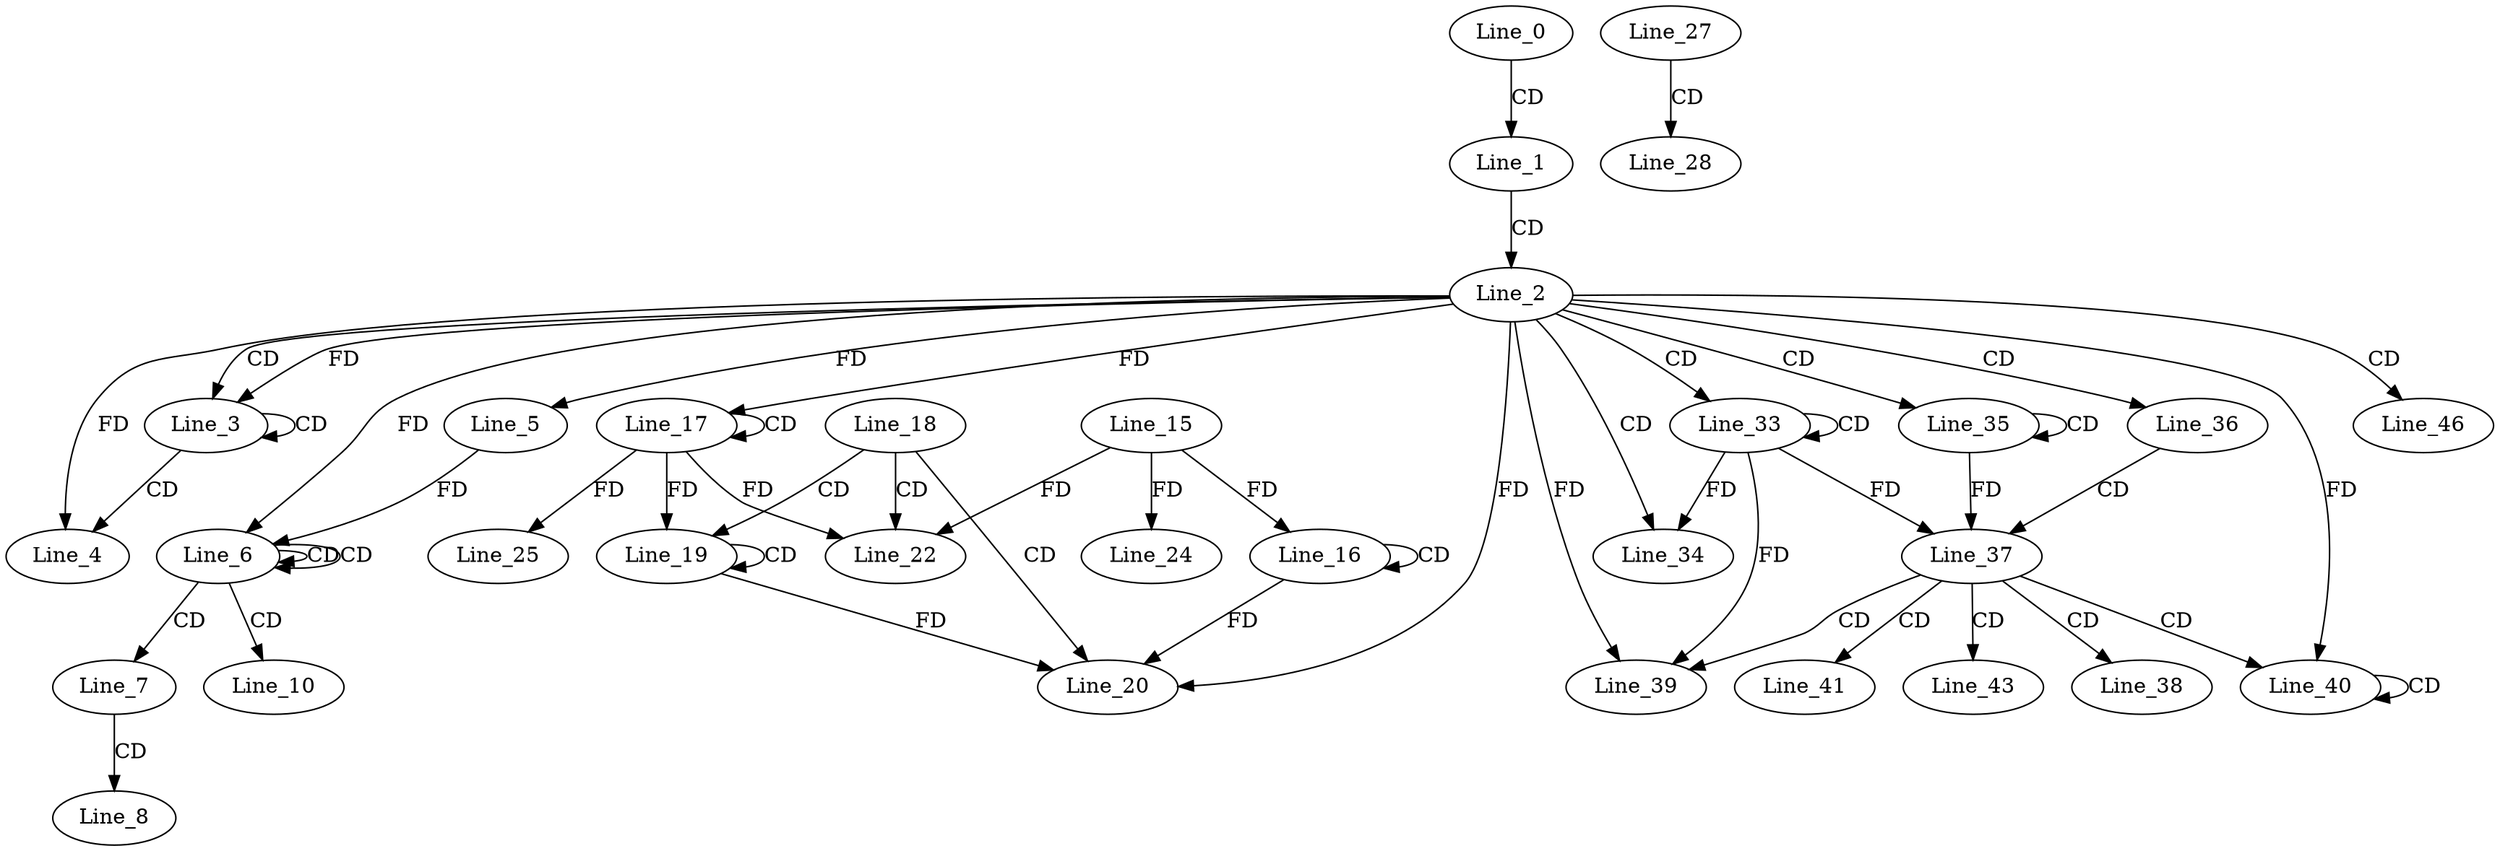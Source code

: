 digraph G {
  Line_0;
  Line_1;
  Line_2;
  Line_3;
  Line_3;
  Line_4;
  Line_5;
  Line_6;
  Line_6;
  Line_6;
  Line_5;
  Line_7;
  Line_8;
  Line_10;
  Line_16;
  Line_16;
  Line_15;
  Line_17;
  Line_17;
  Line_18;
  Line_19;
  Line_19;
  Line_20;
  Line_20;
  Line_22;
  Line_24;
  Line_25;
  Line_27;
  Line_28;
  Line_33;
  Line_33;
  Line_34;
  Line_35;
  Line_35;
  Line_36;
  Line_37;
  Line_38;
  Line_39;
  Line_40;
  Line_40;
  Line_41;
  Line_43;
  Line_46;
  Line_0 -> Line_1 [ label="CD" ];
  Line_1 -> Line_2 [ label="CD" ];
  Line_2 -> Line_3 [ label="CD" ];
  Line_3 -> Line_3 [ label="CD" ];
  Line_2 -> Line_3 [ label="FD" ];
  Line_3 -> Line_4 [ label="CD" ];
  Line_2 -> Line_4 [ label="FD" ];
  Line_2 -> Line_5 [ label="FD" ];
  Line_6 -> Line_6 [ label="CD" ];
  Line_6 -> Line_6 [ label="CD" ];
  Line_2 -> Line_6 [ label="FD" ];
  Line_5 -> Line_6 [ label="FD" ];
  Line_6 -> Line_7 [ label="CD" ];
  Line_7 -> Line_8 [ label="CD" ];
  Line_6 -> Line_10 [ label="CD" ];
  Line_16 -> Line_16 [ label="CD" ];
  Line_15 -> Line_16 [ label="FD" ];
  Line_17 -> Line_17 [ label="CD" ];
  Line_2 -> Line_17 [ label="FD" ];
  Line_18 -> Line_19 [ label="CD" ];
  Line_19 -> Line_19 [ label="CD" ];
  Line_17 -> Line_19 [ label="FD" ];
  Line_18 -> Line_20 [ label="CD" ];
  Line_19 -> Line_20 [ label="FD" ];
  Line_16 -> Line_20 [ label="FD" ];
  Line_2 -> Line_20 [ label="FD" ];
  Line_18 -> Line_22 [ label="CD" ];
  Line_15 -> Line_22 [ label="FD" ];
  Line_17 -> Line_22 [ label="FD" ];
  Line_15 -> Line_24 [ label="FD" ];
  Line_17 -> Line_25 [ label="FD" ];
  Line_27 -> Line_28 [ label="CD" ];
  Line_2 -> Line_33 [ label="CD" ];
  Line_33 -> Line_33 [ label="CD" ];
  Line_2 -> Line_34 [ label="CD" ];
  Line_33 -> Line_34 [ label="FD" ];
  Line_2 -> Line_35 [ label="CD" ];
  Line_35 -> Line_35 [ label="CD" ];
  Line_2 -> Line_36 [ label="CD" ];
  Line_36 -> Line_37 [ label="CD" ];
  Line_35 -> Line_37 [ label="FD" ];
  Line_33 -> Line_37 [ label="FD" ];
  Line_37 -> Line_38 [ label="CD" ];
  Line_37 -> Line_39 [ label="CD" ];
  Line_2 -> Line_39 [ label="FD" ];
  Line_33 -> Line_39 [ label="FD" ];
  Line_37 -> Line_40 [ label="CD" ];
  Line_40 -> Line_40 [ label="CD" ];
  Line_2 -> Line_40 [ label="FD" ];
  Line_37 -> Line_41 [ label="CD" ];
  Line_37 -> Line_43 [ label="CD" ];
  Line_2 -> Line_46 [ label="CD" ];
}
